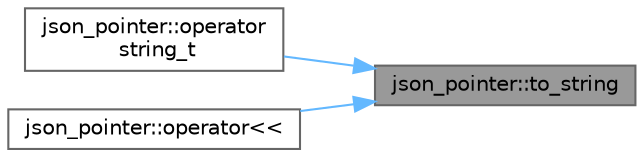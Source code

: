 digraph "json_pointer::to_string"
{
 // LATEX_PDF_SIZE
  bgcolor="transparent";
  edge [fontname=Helvetica,fontsize=10,labelfontname=Helvetica,labelfontsize=10];
  node [fontname=Helvetica,fontsize=10,shape=box,height=0.2,width=0.4];
  rankdir="RL";
  Node1 [id="Node000001",label="json_pointer::to_string",height=0.2,width=0.4,color="gray40", fillcolor="grey60", style="filled", fontcolor="black",tooltip="return a string representation of the JSON pointer"];
  Node1 -> Node2 [id="edge1_Node000001_Node000002",dir="back",color="steelblue1",style="solid",tooltip=" "];
  Node2 [id="Node000002",label="json_pointer::operator\l string_t",height=0.2,width=0.4,color="grey40", fillcolor="white", style="filled",URL="$classjson__pointer.html#a97364e516620b02f1049f847b2ad43c9",tooltip="return a string representation of the JSON pointer"];
  Node1 -> Node3 [id="edge2_Node000001_Node000003",dir="back",color="steelblue1",style="solid",tooltip=" "];
  Node3 [id="Node000003",label="json_pointer::operator\<\<",height=0.2,width=0.4,color="grey40", fillcolor="white", style="filled",URL="$classjson__pointer.html#ad4140db2dd2f347f46f3abae0fc2156f",tooltip="write string representation of the JSON pointer to stream"];
}
